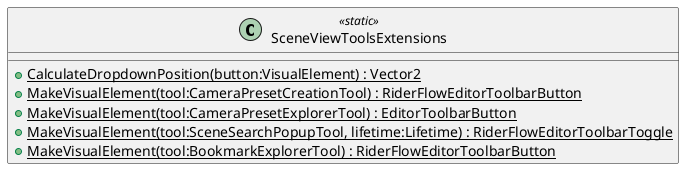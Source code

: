 @startuml
class SceneViewToolsExtensions <<static>> {
    + {static} CalculateDropdownPosition(button:VisualElement) : Vector2
    + {static} MakeVisualElement(tool:CameraPresetCreationTool) : RiderFlowEditorToolbarButton
    + {static} MakeVisualElement(tool:CameraPresetExplorerTool) : EditorToolbarButton
    + {static} MakeVisualElement(tool:SceneSearchPopupTool, lifetime:Lifetime) : RiderFlowEditorToolbarToggle
    + {static} MakeVisualElement(tool:BookmarkExplorerTool) : RiderFlowEditorToolbarButton
}
@enduml
